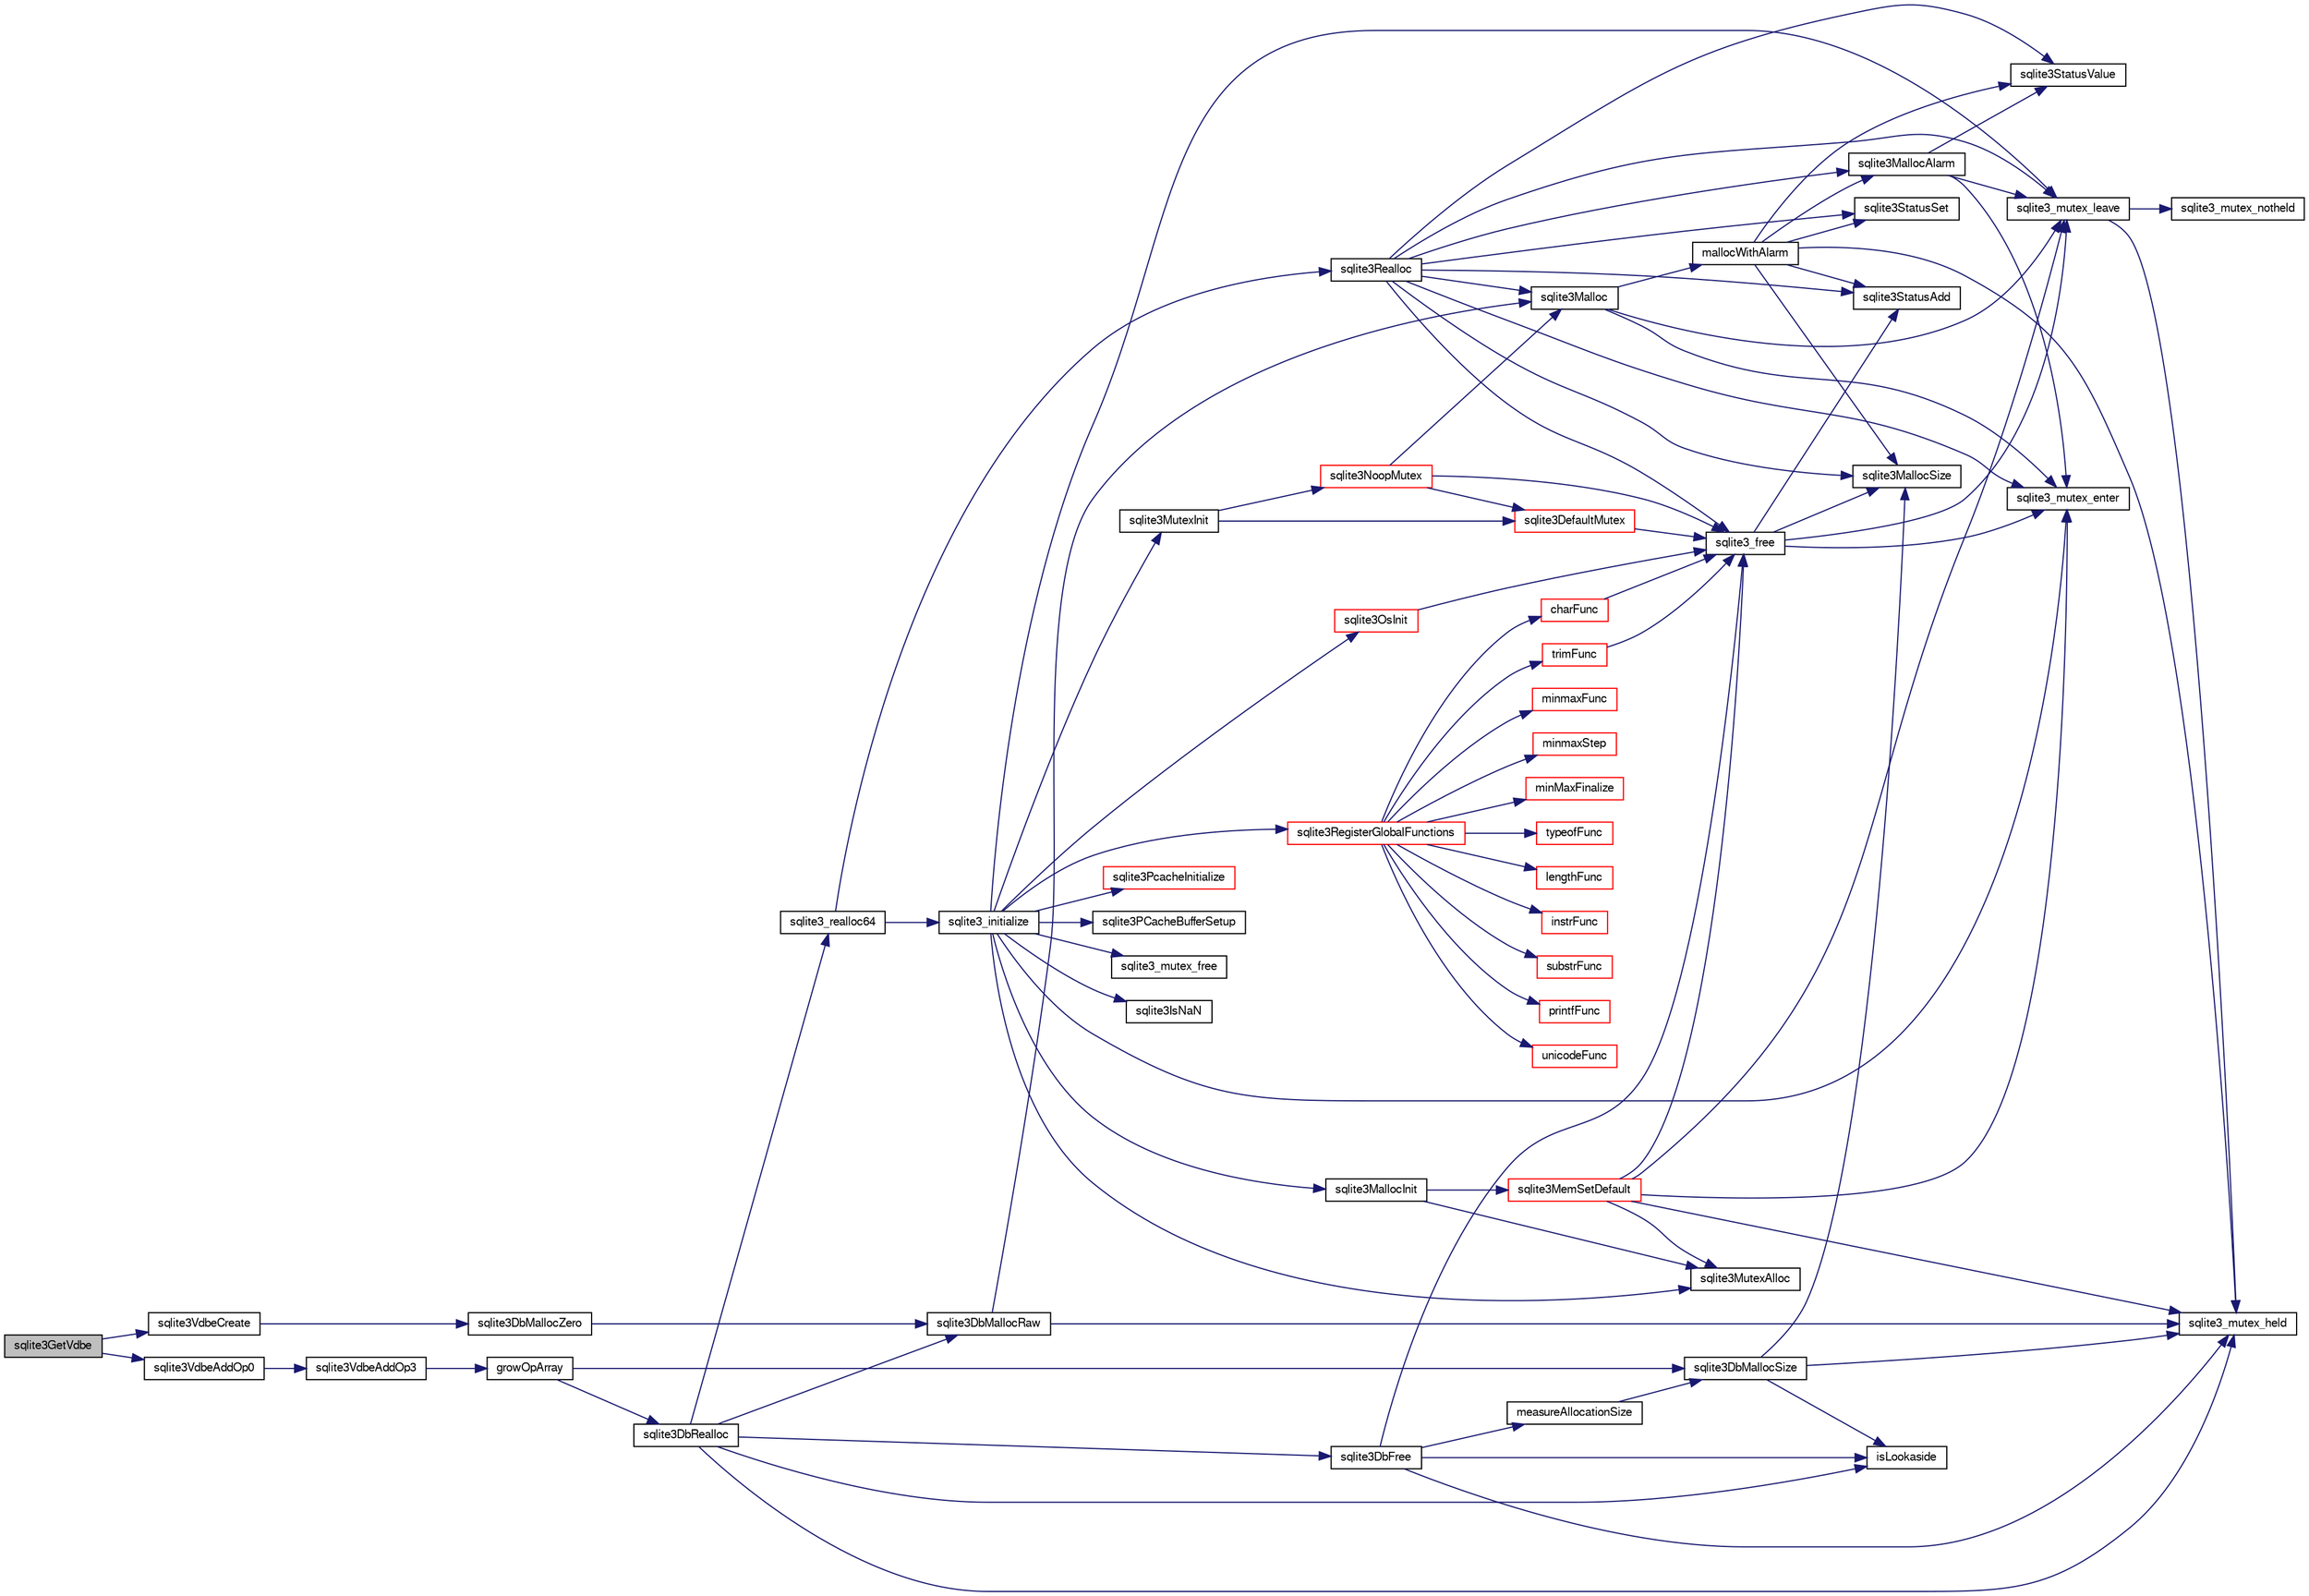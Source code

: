 digraph "sqlite3GetVdbe"
{
  edge [fontname="FreeSans",fontsize="10",labelfontname="FreeSans",labelfontsize="10"];
  node [fontname="FreeSans",fontsize="10",shape=record];
  rankdir="LR";
  Node559954 [label="sqlite3GetVdbe",height=0.2,width=0.4,color="black", fillcolor="grey75", style="filled", fontcolor="black"];
  Node559954 -> Node559955 [color="midnightblue",fontsize="10",style="solid",fontname="FreeSans"];
  Node559955 [label="sqlite3VdbeCreate",height=0.2,width=0.4,color="black", fillcolor="white", style="filled",URL="$sqlite3_8c.html#a7778fbbc1a7b677f680ce0afc44a88e2"];
  Node559955 -> Node559956 [color="midnightblue",fontsize="10",style="solid",fontname="FreeSans"];
  Node559956 [label="sqlite3DbMallocZero",height=0.2,width=0.4,color="black", fillcolor="white", style="filled",URL="$sqlite3_8c.html#a49cfebac9d6067a03442c92af73f33e4"];
  Node559956 -> Node559957 [color="midnightblue",fontsize="10",style="solid",fontname="FreeSans"];
  Node559957 [label="sqlite3DbMallocRaw",height=0.2,width=0.4,color="black", fillcolor="white", style="filled",URL="$sqlite3_8c.html#abbe8be0cf7175e11ddc3e2218fad924e"];
  Node559957 -> Node559958 [color="midnightblue",fontsize="10",style="solid",fontname="FreeSans"];
  Node559958 [label="sqlite3_mutex_held",height=0.2,width=0.4,color="black", fillcolor="white", style="filled",URL="$sqlite3_8c.html#acf77da68932b6bc163c5e68547ecc3e7"];
  Node559957 -> Node559959 [color="midnightblue",fontsize="10",style="solid",fontname="FreeSans"];
  Node559959 [label="sqlite3Malloc",height=0.2,width=0.4,color="black", fillcolor="white", style="filled",URL="$sqlite3_8c.html#a361a2eaa846b1885f123abe46f5d8b2b"];
  Node559959 -> Node559960 [color="midnightblue",fontsize="10",style="solid",fontname="FreeSans"];
  Node559960 [label="sqlite3_mutex_enter",height=0.2,width=0.4,color="black", fillcolor="white", style="filled",URL="$sqlite3_8c.html#a1c12cde690bd89f104de5cbad12a6bf5"];
  Node559959 -> Node559961 [color="midnightblue",fontsize="10",style="solid",fontname="FreeSans"];
  Node559961 [label="mallocWithAlarm",height=0.2,width=0.4,color="black", fillcolor="white", style="filled",URL="$sqlite3_8c.html#ab070d5cf8e48ec8a6a43cf025d48598b"];
  Node559961 -> Node559958 [color="midnightblue",fontsize="10",style="solid",fontname="FreeSans"];
  Node559961 -> Node559962 [color="midnightblue",fontsize="10",style="solid",fontname="FreeSans"];
  Node559962 [label="sqlite3StatusSet",height=0.2,width=0.4,color="black", fillcolor="white", style="filled",URL="$sqlite3_8c.html#afec7586c01fcb5ea17dc9d7725a589d9"];
  Node559961 -> Node559963 [color="midnightblue",fontsize="10",style="solid",fontname="FreeSans"];
  Node559963 [label="sqlite3StatusValue",height=0.2,width=0.4,color="black", fillcolor="white", style="filled",URL="$sqlite3_8c.html#a30b8ac296c6e200c1fa57708d52c6ef6"];
  Node559961 -> Node559964 [color="midnightblue",fontsize="10",style="solid",fontname="FreeSans"];
  Node559964 [label="sqlite3MallocAlarm",height=0.2,width=0.4,color="black", fillcolor="white", style="filled",URL="$sqlite3_8c.html#ada66988e8471d1198f3219c062377508"];
  Node559964 -> Node559963 [color="midnightblue",fontsize="10",style="solid",fontname="FreeSans"];
  Node559964 -> Node559965 [color="midnightblue",fontsize="10",style="solid",fontname="FreeSans"];
  Node559965 [label="sqlite3_mutex_leave",height=0.2,width=0.4,color="black", fillcolor="white", style="filled",URL="$sqlite3_8c.html#a5838d235601dbd3c1fa993555c6bcc93"];
  Node559965 -> Node559958 [color="midnightblue",fontsize="10",style="solid",fontname="FreeSans"];
  Node559965 -> Node559966 [color="midnightblue",fontsize="10",style="solid",fontname="FreeSans"];
  Node559966 [label="sqlite3_mutex_notheld",height=0.2,width=0.4,color="black", fillcolor="white", style="filled",URL="$sqlite3_8c.html#a83967c837c1c000d3b5adcfaa688f5dc"];
  Node559964 -> Node559960 [color="midnightblue",fontsize="10",style="solid",fontname="FreeSans"];
  Node559961 -> Node559967 [color="midnightblue",fontsize="10",style="solid",fontname="FreeSans"];
  Node559967 [label="sqlite3MallocSize",height=0.2,width=0.4,color="black", fillcolor="white", style="filled",URL="$sqlite3_8c.html#acf5d2a5f35270bafb050bd2def576955"];
  Node559961 -> Node559968 [color="midnightblue",fontsize="10",style="solid",fontname="FreeSans"];
  Node559968 [label="sqlite3StatusAdd",height=0.2,width=0.4,color="black", fillcolor="white", style="filled",URL="$sqlite3_8c.html#afa029f93586aeab4cc85360905dae9cd"];
  Node559959 -> Node559965 [color="midnightblue",fontsize="10",style="solid",fontname="FreeSans"];
  Node559954 -> Node559969 [color="midnightblue",fontsize="10",style="solid",fontname="FreeSans"];
  Node559969 [label="sqlite3VdbeAddOp0",height=0.2,width=0.4,color="black", fillcolor="white", style="filled",URL="$sqlite3_8c.html#a0aefd237fc1d629f3a3d3d454ced408a"];
  Node559969 -> Node559970 [color="midnightblue",fontsize="10",style="solid",fontname="FreeSans"];
  Node559970 [label="sqlite3VdbeAddOp3",height=0.2,width=0.4,color="black", fillcolor="white", style="filled",URL="$sqlite3_8c.html#a29b4560b019211a73e1478cec7468345"];
  Node559970 -> Node559971 [color="midnightblue",fontsize="10",style="solid",fontname="FreeSans"];
  Node559971 [label="growOpArray",height=0.2,width=0.4,color="black", fillcolor="white", style="filled",URL="$sqlite3_8c.html#adb00b9ead01ffe0d757d5a6d0853ada5"];
  Node559971 -> Node559972 [color="midnightblue",fontsize="10",style="solid",fontname="FreeSans"];
  Node559972 [label="sqlite3DbRealloc",height=0.2,width=0.4,color="black", fillcolor="white", style="filled",URL="$sqlite3_8c.html#ae028f4902a9d29bcaf310ff289ee87dc"];
  Node559972 -> Node559958 [color="midnightblue",fontsize="10",style="solid",fontname="FreeSans"];
  Node559972 -> Node559957 [color="midnightblue",fontsize="10",style="solid",fontname="FreeSans"];
  Node559972 -> Node559973 [color="midnightblue",fontsize="10",style="solid",fontname="FreeSans"];
  Node559973 [label="isLookaside",height=0.2,width=0.4,color="black", fillcolor="white", style="filled",URL="$sqlite3_8c.html#a770fa05ff9717b75e16f4d968a77b897"];
  Node559972 -> Node559974 [color="midnightblue",fontsize="10",style="solid",fontname="FreeSans"];
  Node559974 [label="sqlite3DbFree",height=0.2,width=0.4,color="black", fillcolor="white", style="filled",URL="$sqlite3_8c.html#ac70ab821a6607b4a1b909582dc37a069"];
  Node559974 -> Node559958 [color="midnightblue",fontsize="10",style="solid",fontname="FreeSans"];
  Node559974 -> Node559975 [color="midnightblue",fontsize="10",style="solid",fontname="FreeSans"];
  Node559975 [label="measureAllocationSize",height=0.2,width=0.4,color="black", fillcolor="white", style="filled",URL="$sqlite3_8c.html#a45731e644a22fdb756e2b6337224217a"];
  Node559975 -> Node559976 [color="midnightblue",fontsize="10",style="solid",fontname="FreeSans"];
  Node559976 [label="sqlite3DbMallocSize",height=0.2,width=0.4,color="black", fillcolor="white", style="filled",URL="$sqlite3_8c.html#aa397e5a8a03495203a0767abf0a71f86"];
  Node559976 -> Node559967 [color="midnightblue",fontsize="10",style="solid",fontname="FreeSans"];
  Node559976 -> Node559958 [color="midnightblue",fontsize="10",style="solid",fontname="FreeSans"];
  Node559976 -> Node559973 [color="midnightblue",fontsize="10",style="solid",fontname="FreeSans"];
  Node559974 -> Node559973 [color="midnightblue",fontsize="10",style="solid",fontname="FreeSans"];
  Node559974 -> Node559977 [color="midnightblue",fontsize="10",style="solid",fontname="FreeSans"];
  Node559977 [label="sqlite3_free",height=0.2,width=0.4,color="black", fillcolor="white", style="filled",URL="$sqlite3_8c.html#a6552349e36a8a691af5487999ab09519"];
  Node559977 -> Node559960 [color="midnightblue",fontsize="10",style="solid",fontname="FreeSans"];
  Node559977 -> Node559968 [color="midnightblue",fontsize="10",style="solid",fontname="FreeSans"];
  Node559977 -> Node559967 [color="midnightblue",fontsize="10",style="solid",fontname="FreeSans"];
  Node559977 -> Node559965 [color="midnightblue",fontsize="10",style="solid",fontname="FreeSans"];
  Node559972 -> Node559978 [color="midnightblue",fontsize="10",style="solid",fontname="FreeSans"];
  Node559978 [label="sqlite3_realloc64",height=0.2,width=0.4,color="black", fillcolor="white", style="filled",URL="$sqlite3_8c.html#a3765a714077ee547e811034236dc9ecd"];
  Node559978 -> Node559979 [color="midnightblue",fontsize="10",style="solid",fontname="FreeSans"];
  Node559979 [label="sqlite3_initialize",height=0.2,width=0.4,color="black", fillcolor="white", style="filled",URL="$sqlite3_8c.html#ab0c0ee2d5d4cf8b28e9572296a8861df"];
  Node559979 -> Node559980 [color="midnightblue",fontsize="10",style="solid",fontname="FreeSans"];
  Node559980 [label="sqlite3MutexInit",height=0.2,width=0.4,color="black", fillcolor="white", style="filled",URL="$sqlite3_8c.html#a7906afcdd1cdb3d0007eb932398a1158"];
  Node559980 -> Node559981 [color="midnightblue",fontsize="10",style="solid",fontname="FreeSans"];
  Node559981 [label="sqlite3DefaultMutex",height=0.2,width=0.4,color="red", fillcolor="white", style="filled",URL="$sqlite3_8c.html#ac895a71e325f9b2f9b862f737c17aca8"];
  Node559981 -> Node559977 [color="midnightblue",fontsize="10",style="solid",fontname="FreeSans"];
  Node559980 -> Node559990 [color="midnightblue",fontsize="10",style="solid",fontname="FreeSans"];
  Node559990 [label="sqlite3NoopMutex",height=0.2,width=0.4,color="red", fillcolor="white", style="filled",URL="$sqlite3_8c.html#a09742cde9ef371d94f8201d2cdb543e4"];
  Node559990 -> Node559959 [color="midnightblue",fontsize="10",style="solid",fontname="FreeSans"];
  Node559990 -> Node559977 [color="midnightblue",fontsize="10",style="solid",fontname="FreeSans"];
  Node559990 -> Node559981 [color="midnightblue",fontsize="10",style="solid",fontname="FreeSans"];
  Node559979 -> Node559998 [color="midnightblue",fontsize="10",style="solid",fontname="FreeSans"];
  Node559998 [label="sqlite3MutexAlloc",height=0.2,width=0.4,color="black", fillcolor="white", style="filled",URL="$sqlite3_8c.html#a0e3f432ee581f6876b590e7ad7e84e19"];
  Node559979 -> Node559960 [color="midnightblue",fontsize="10",style="solid",fontname="FreeSans"];
  Node559979 -> Node559999 [color="midnightblue",fontsize="10",style="solid",fontname="FreeSans"];
  Node559999 [label="sqlite3MallocInit",height=0.2,width=0.4,color="black", fillcolor="white", style="filled",URL="$sqlite3_8c.html#a9e06f9e7cad0d83ce80ab493c9533552"];
  Node559999 -> Node560000 [color="midnightblue",fontsize="10",style="solid",fontname="FreeSans"];
  Node560000 [label="sqlite3MemSetDefault",height=0.2,width=0.4,color="red", fillcolor="white", style="filled",URL="$sqlite3_8c.html#a162fbfd727e92c5f8f72625b5ff62549"];
  Node560000 -> Node559998 [color="midnightblue",fontsize="10",style="solid",fontname="FreeSans"];
  Node560000 -> Node559960 [color="midnightblue",fontsize="10",style="solid",fontname="FreeSans"];
  Node560000 -> Node559965 [color="midnightblue",fontsize="10",style="solid",fontname="FreeSans"];
  Node560000 -> Node559958 [color="midnightblue",fontsize="10",style="solid",fontname="FreeSans"];
  Node560000 -> Node559977 [color="midnightblue",fontsize="10",style="solid",fontname="FreeSans"];
  Node559999 -> Node559998 [color="midnightblue",fontsize="10",style="solid",fontname="FreeSans"];
  Node559979 -> Node559965 [color="midnightblue",fontsize="10",style="solid",fontname="FreeSans"];
  Node559979 -> Node560087 [color="midnightblue",fontsize="10",style="solid",fontname="FreeSans"];
  Node560087 [label="sqlite3RegisterGlobalFunctions",height=0.2,width=0.4,color="red", fillcolor="white", style="filled",URL="$sqlite3_8c.html#a9f75bd111010f29e1b8d74344473c4ec"];
  Node560087 -> Node560088 [color="midnightblue",fontsize="10",style="solid",fontname="FreeSans"];
  Node560088 [label="trimFunc",height=0.2,width=0.4,color="red", fillcolor="white", style="filled",URL="$sqlite3_8c.html#afad56dbe7f08139a630156e644b14704"];
  Node560088 -> Node559977 [color="midnightblue",fontsize="10",style="solid",fontname="FreeSans"];
  Node560087 -> Node560101 [color="midnightblue",fontsize="10",style="solid",fontname="FreeSans"];
  Node560101 [label="minmaxFunc",height=0.2,width=0.4,color="red", fillcolor="white", style="filled",URL="$sqlite3_8c.html#a4d00f48b948fd73cb70bcfd1efc0bfb0"];
  Node560087 -> Node560110 [color="midnightblue",fontsize="10",style="solid",fontname="FreeSans"];
  Node560110 [label="minmaxStep",height=0.2,width=0.4,color="red", fillcolor="white", style="filled",URL="$sqlite3_8c.html#a5b4c0da0f3b61d7ff25ebd30aa22cca4"];
  Node560087 -> Node560114 [color="midnightblue",fontsize="10",style="solid",fontname="FreeSans"];
  Node560114 [label="minMaxFinalize",height=0.2,width=0.4,color="red", fillcolor="white", style="filled",URL="$sqlite3_8c.html#a0439dd90934a2dee93517c50884d5924"];
  Node560087 -> Node560115 [color="midnightblue",fontsize="10",style="solid",fontname="FreeSans"];
  Node560115 [label="typeofFunc",height=0.2,width=0.4,color="red", fillcolor="white", style="filled",URL="$sqlite3_8c.html#aba6c564ff0d6b017de448469d0fb243f"];
  Node560087 -> Node560116 [color="midnightblue",fontsize="10",style="solid",fontname="FreeSans"];
  Node560116 [label="lengthFunc",height=0.2,width=0.4,color="red", fillcolor="white", style="filled",URL="$sqlite3_8c.html#affdabf006c37c26a1c3e325badb83546"];
  Node560087 -> Node560121 [color="midnightblue",fontsize="10",style="solid",fontname="FreeSans"];
  Node560121 [label="instrFunc",height=0.2,width=0.4,color="red", fillcolor="white", style="filled",URL="$sqlite3_8c.html#a8f86ca540b92ac28aaefaa126170cf8c"];
  Node560087 -> Node560123 [color="midnightblue",fontsize="10",style="solid",fontname="FreeSans"];
  Node560123 [label="substrFunc",height=0.2,width=0.4,color="red", fillcolor="white", style="filled",URL="$sqlite3_8c.html#a8a8739d9af5589338113371e440b2734"];
  Node560087 -> Node560128 [color="midnightblue",fontsize="10",style="solid",fontname="FreeSans"];
  Node560128 [label="printfFunc",height=0.2,width=0.4,color="red", fillcolor="white", style="filled",URL="$sqlite3_8c.html#a80ca21d434c7c5b6668bee721331dda8"];
  Node560087 -> Node560130 [color="midnightblue",fontsize="10",style="solid",fontname="FreeSans"];
  Node560130 [label="unicodeFunc",height=0.2,width=0.4,color="red", fillcolor="white", style="filled",URL="$sqlite3_8c.html#a1d3d012cbe2276d8d713be80884db355"];
  Node560087 -> Node560132 [color="midnightblue",fontsize="10",style="solid",fontname="FreeSans"];
  Node560132 [label="charFunc",height=0.2,width=0.4,color="red", fillcolor="white", style="filled",URL="$sqlite3_8c.html#ab9b72ce47fcea3c3b92e816435a0fd91"];
  Node560132 -> Node559977 [color="midnightblue",fontsize="10",style="solid",fontname="FreeSans"];
  Node559979 -> Node560234 [color="midnightblue",fontsize="10",style="solid",fontname="FreeSans"];
  Node560234 [label="sqlite3PcacheInitialize",height=0.2,width=0.4,color="red", fillcolor="white", style="filled",URL="$sqlite3_8c.html#a2902c61ddc88bea002c4d69fe4052b1f"];
  Node559979 -> Node560235 [color="midnightblue",fontsize="10",style="solid",fontname="FreeSans"];
  Node560235 [label="sqlite3OsInit",height=0.2,width=0.4,color="red", fillcolor="white", style="filled",URL="$sqlite3_8c.html#afeaa886fe1ca086a30fd278b1d069762"];
  Node560235 -> Node559977 [color="midnightblue",fontsize="10",style="solid",fontname="FreeSans"];
  Node559979 -> Node560239 [color="midnightblue",fontsize="10",style="solid",fontname="FreeSans"];
  Node560239 [label="sqlite3PCacheBufferSetup",height=0.2,width=0.4,color="black", fillcolor="white", style="filled",URL="$sqlite3_8c.html#ad18a1eebefdfbc4254f473f7b0101937"];
  Node559979 -> Node560240 [color="midnightblue",fontsize="10",style="solid",fontname="FreeSans"];
  Node560240 [label="sqlite3_mutex_free",height=0.2,width=0.4,color="black", fillcolor="white", style="filled",URL="$sqlite3_8c.html#a2db2e72e08f6873afa9c61b0ec726fec"];
  Node559979 -> Node560023 [color="midnightblue",fontsize="10",style="solid",fontname="FreeSans"];
  Node560023 [label="sqlite3IsNaN",height=0.2,width=0.4,color="black", fillcolor="white", style="filled",URL="$sqlite3_8c.html#aed4d78203877c3486765ccbc7feebb50"];
  Node559978 -> Node560012 [color="midnightblue",fontsize="10",style="solid",fontname="FreeSans"];
  Node560012 [label="sqlite3Realloc",height=0.2,width=0.4,color="black", fillcolor="white", style="filled",URL="$sqlite3_8c.html#ad53aefdfc088f622e23ffe838201fe22"];
  Node560012 -> Node559959 [color="midnightblue",fontsize="10",style="solid",fontname="FreeSans"];
  Node560012 -> Node559977 [color="midnightblue",fontsize="10",style="solid",fontname="FreeSans"];
  Node560012 -> Node559967 [color="midnightblue",fontsize="10",style="solid",fontname="FreeSans"];
  Node560012 -> Node559960 [color="midnightblue",fontsize="10",style="solid",fontname="FreeSans"];
  Node560012 -> Node559962 [color="midnightblue",fontsize="10",style="solid",fontname="FreeSans"];
  Node560012 -> Node559963 [color="midnightblue",fontsize="10",style="solid",fontname="FreeSans"];
  Node560012 -> Node559964 [color="midnightblue",fontsize="10",style="solid",fontname="FreeSans"];
  Node560012 -> Node559968 [color="midnightblue",fontsize="10",style="solid",fontname="FreeSans"];
  Node560012 -> Node559965 [color="midnightblue",fontsize="10",style="solid",fontname="FreeSans"];
  Node559971 -> Node559976 [color="midnightblue",fontsize="10",style="solid",fontname="FreeSans"];
}
